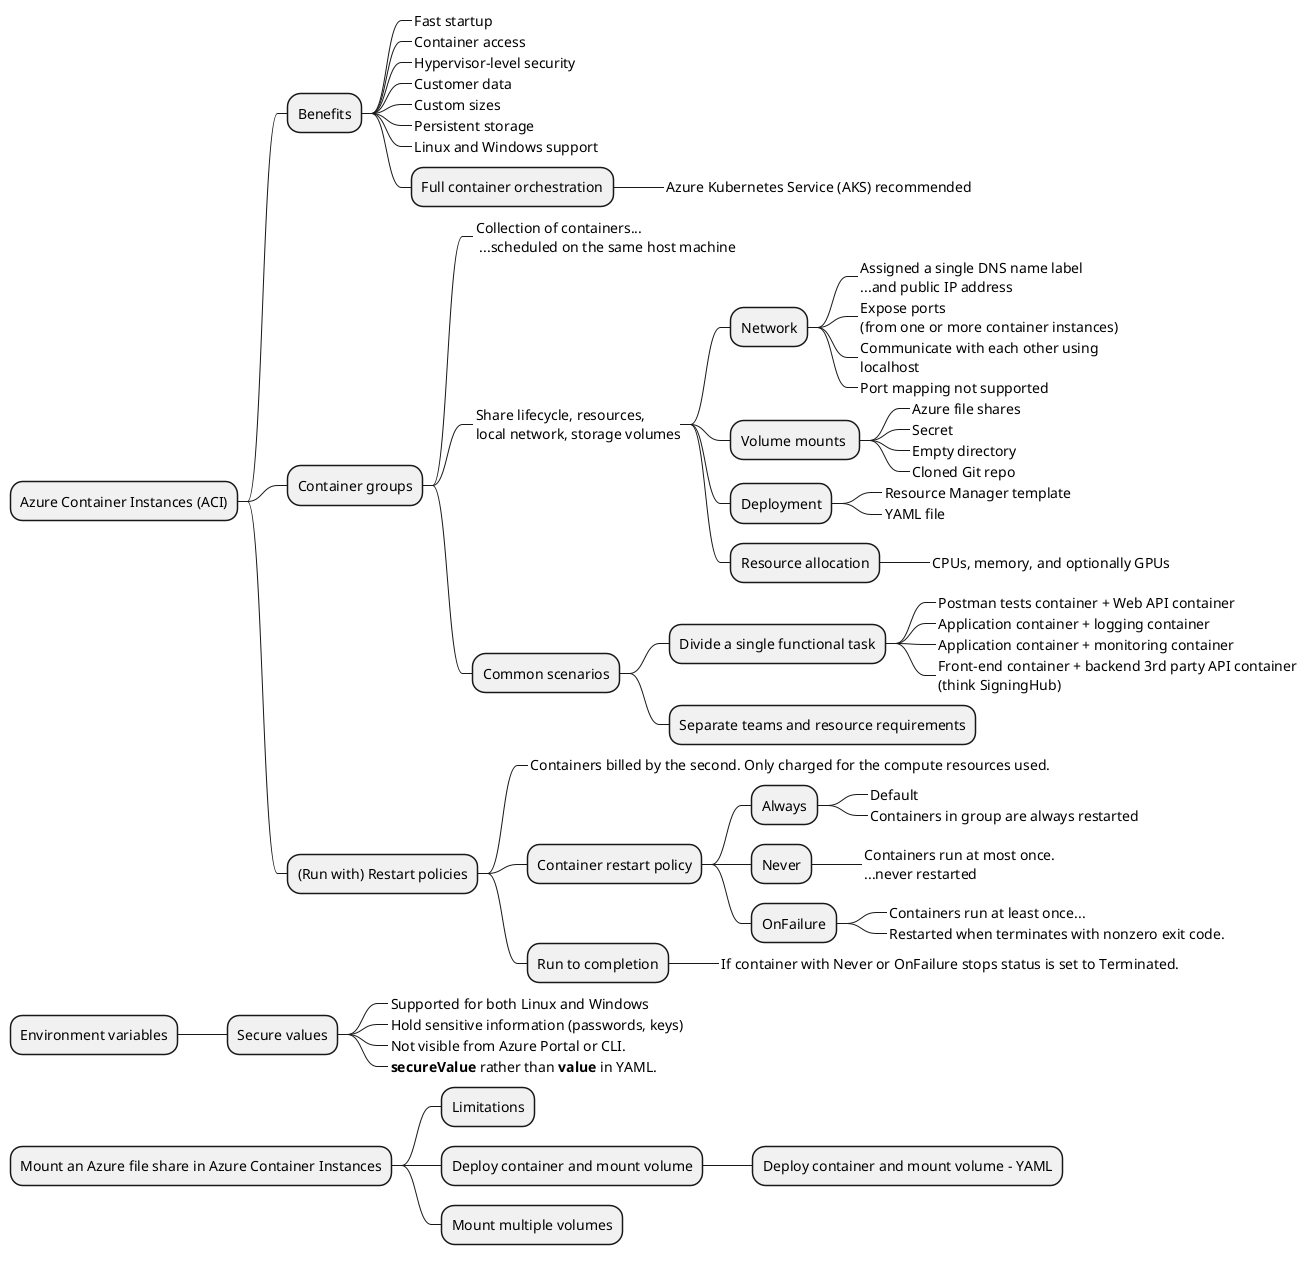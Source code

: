 @startmindmap
* Azure Container Instances (ACI)
** Benefits
***_ Fast startup
***_ Container access
***_ Hypervisor-level security
***_ Customer data
***_ Custom sizes
***_ Persistent storage
***_ Linux and Windows support
*** Full container orchestration
****_ Azure Kubernetes Service (AKS) recommended
** Container groups
***_ Collection of containers...\n ...scheduled on the same host machine
***_ Share lifecycle, resources,\nlocal network, storage volumes
**** Network
*****_ Assigned a single DNS name label\n...and public IP address
*****_ Expose ports\n(from one or more container instances)
*****_ Communicate with each other using\nlocalhost
*****_ Port mapping not supported
**** Volume mounts 
*****_ Azure file shares
*****_ Secret
*****_ Empty directory
*****_ Cloned Git repo

**** Deployment
*****_ Resource Manager template
*****_ YAML file
**** Resource allocation
*****_ CPUs, memory, and optionally GPUs

*** Common scenarios
**** Divide a single functional task
*****_ Postman tests container + Web API container
*****_ Application container + logging container
*****_ Application container + monitoring container
*****_ Front-end container + backend 3rd party API container\n(think SigningHub) 
**** Separate teams and resource requirements


** (Run with) Restart policies
***_ Containers billed by the second. Only charged for the compute resources used.
*** Container restart policy
**** Always
*****_ Default
*****_ Containers in group are always restarted
**** Never
*****_ Containers run at most once.\n...never restarted
**** OnFailure
*****_ Containers run at least once...
*****_ Restarted when terminates with nonzero exit code.
*** Run to completion
****_ If container with Never or OnFailure stops status is set to Terminated.

* Environment variables
** Secure values
***_ Supported for both Linux and Windows
***_ Hold sensitive information (passwords, keys)
***_ Not visible from Azure Portal or CLI.
***_ **secureValue** rather than **value** in YAML.

* Mount an Azure file share in Azure Container Instances
** Limitations
** Deploy container and mount volume
*** Deploy container and mount volume - YAML
** Mount multiple volumes
@endmindmap
